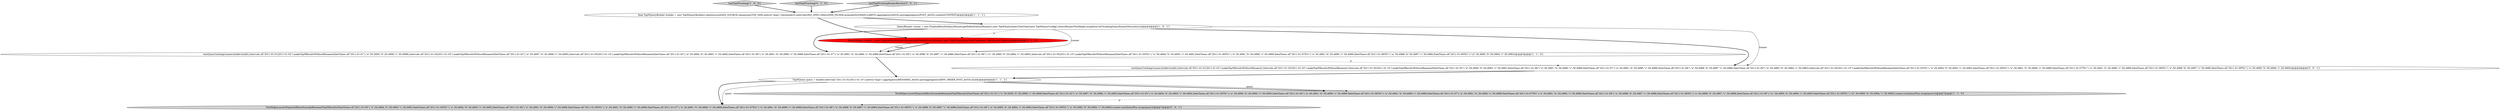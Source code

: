 digraph {
2 [style = filled, label = "testTopNCaching['1', '0', '0']", fillcolor = lightgray, shape = diamond image = "AAA0AAABBB1BBB"];
3 [style = filled, label = "final TopNQueryBuilder builder = new TopNQueryBuilder().dataSource(DATA_SOURCE).dimension(TOP_DIM).metric(\"imps\").threshold(3).intervals(SEG_SPEC).filters(DIM_FILTER).granularity(GRANULARITY).aggregators(AGGS).postAggregators(POST_AGGS).context(CONTEXT)@@@3@@@['1', '1', '1']", fillcolor = white, shape = ellipse image = "AAA0AAABBB1BBB"];
4 [style = filled, label = "TopNQuery query = builder.intervals(\"2011-01-01/2011-01-10\").metric(\"imps\").aggregators(RENAMED_AGGS).postAggregators(DIFF_ORDER_POST_AGGS).build()@@@6@@@['1', '1', '1']", fillcolor = white, shape = ellipse image = "AAA0AAABBB1BBB"];
10 [style = filled, label = "TestHelper.assertExpectedResults(makeRenamedTopNResults(DateTimes.of(\"2011-01-05\"),\"a\",50,4994,\"b\",50,4993,\"c\",50,4992,DateTimes.of(\"2011-01-05T01\"),\"a\",50,4994,\"b\",50,4993,\"c\",50,4992,DateTimes.of(\"2011-01-06\"),\"a\",50,4991,\"b\",50,4990,\"c\",50,4989,DateTimes.of(\"2011-01-06T01\"),\"a\",50,4991,\"b\",50,4990,\"c\",50,4989,DateTimes.of(\"2011-01-07\"),\"a\",50,4991,\"b\",50,4990,\"c\",50,4989,DateTimes.of(\"2011-01-07T01\"),\"a\",50,4991,\"b\",50,4990,\"c\",50,4989,DateTimes.of(\"2011-01-08\"),\"a\",50,4988,\"b\",50,4987,\"c\",50,4986,DateTimes.of(\"2011-01-08T01\"),\"a\",50,4988,\"b\",50,4987,\"c\",50,4986,DateTimes.of(\"2011-01-09\"),\"a\",50,4985,\"b\",50,4984,\"c\",50,4983,DateTimes.of(\"2011-01-09T01\"),\"a\",50,4985,\"b\",50,4984,\"c\",50,4983),runner.run(QueryPlus.wrap(query)))@@@7@@@['0', '0', '1']", fillcolor = lightgray, shape = ellipse image = "AAA0AAABBB3BBB"];
6 [style = filled, label = "testTopNCaching['0', '1', '0']", fillcolor = lightgray, shape = diamond image = "AAA0AAABBB2BBB"];
1 [style = filled, label = "TestHelper.assertExpectedResults(makeRenamedTopNResults(DateTimes.of(\"2011-01-01\"),\"a\",50,5000,\"b\",50,4999,\"c\",50,4998,DateTimes.of(\"2011-01-02\"),\"a\",50,4997,\"b\",50,4996,\"c\",50,4995,DateTimes.of(\"2011-01-05\"),\"a\",50,4994,\"b\",50,4993,\"c\",50,4992,DateTimes.of(\"2011-01-05T01\"),\"a\",50,4994,\"b\",50,4993,\"c\",50,4992,DateTimes.of(\"2011-01-06\"),\"a\",50,4991,\"b\",50,4990,\"c\",50,4989,DateTimes.of(\"2011-01-06T01\"),\"a\",50,4991,\"b\",50,4990,\"c\",50,4989,DateTimes.of(\"2011-01-07\"),\"a\",50,4991,\"b\",50,4990,\"c\",50,4989,DateTimes.of(\"2011-01-07T01\"),\"a\",50,4991,\"b\",50,4990,\"c\",50,4989,DateTimes.of(\"2011-01-08\"),\"a\",50,4988,\"b\",50,4987,\"c\",50,4986,DateTimes.of(\"2011-01-08T01\"),\"a\",50,4988,\"b\",50,4987,\"c\",50,4986,DateTimes.of(\"2011-01-09\"),\"c1\",50,4985,\"b\",50,4984,\"c\",50,4983,DateTimes.of(\"2011-01-09T01\"),\"c2\",50,4985,\"b\",50,4984,\"c\",50,4983),runner.run(QueryPlus.wrap(query)))@@@7@@@['1', '1', '0']", fillcolor = lightgray, shape = ellipse image = "AAA0AAABBB1BBB"];
7 [style = filled, label = "QueryRunner runner = new FinalizeResultsQueryRunner(getDefaultQueryRunner(),new TopNQueryQueryToolChest(new TopNQueryConfig()))@@@4@@@['0', '1', '0']", fillcolor = red, shape = ellipse image = "AAA1AAABBB2BBB"];
9 [style = filled, label = "testTopNCachingEmptyResults['0', '0', '1']", fillcolor = lightgray, shape = diamond image = "AAA0AAABBB3BBB"];
8 [style = filled, label = "testQueryCaching(runner,builder.build(),Intervals.of(\"2011-01-01/2011-01-02\"),makeTopNResultsWithoutRename(),Intervals.of(\"2011-01-02/2011-01-03\"),makeTopNResultsWithoutRename(),Intervals.of(\"2011-01-05/2011-01-10\"),makeTopNResultsWithoutRename(DateTimes.of(\"2011-01-05\"),\"a\",50,4994,\"b\",50,4993,\"c\",50,4992,DateTimes.of(\"2011-01-06\"),\"a\",50,4991,\"b\",50,4990,\"c\",50,4989,DateTimes.of(\"2011-01-07\"),\"a\",50,4991,\"b\",50,4990,\"c\",50,4989,DateTimes.of(\"2011-01-08\"),\"a\",50,4988,\"b\",50,4987,\"c\",50,4986,DateTimes.of(\"2011-01-09\"),\"a\",50,4985,\"b\",50,4984,\"c\",50,4983),Intervals.of(\"2011-01-05/2011-01-10\"),makeTopNResultsWithoutRename(DateTimes.of(\"2011-01-05T01\"),\"a\",50,4994,\"b\",50,4993,\"c\",50,4992,DateTimes.of(\"2011-01-06T01\"),\"a\",50,4991,\"b\",50,4990,\"c\",50,4989,DateTimes.of(\"2011-01-07T01\"),\"a\",50,4991,\"b\",50,4990,\"c\",50,4989,DateTimes.of(\"2011-01-08T01\"),\"a\",50,4988,\"b\",50,4987,\"c\",50,4986,DateTimes.of(\"2011-01-09T01\"),\"a\",50,4985,\"b\",50,4984,\"c\",50,4983))@@@5@@@['0', '0', '1']", fillcolor = white, shape = ellipse image = "AAA0AAABBB3BBB"];
0 [style = filled, label = "QueryRunner runner = new FinalizeResultsQueryRunner(getDefaultQueryRunner(),new TopNQueryQueryToolChest(new TopNQueryConfig(),QueryRunnerTestHelper.noopIntervalChunkingQueryRunnerDecorator()))@@@4@@@['1', '0', '1']", fillcolor = white, shape = ellipse image = "AAA0AAABBB1BBB"];
5 [style = filled, label = "testQueryCaching(runner,builder.build(),Intervals.of(\"2011-01-01/2011-01-02\"),makeTopNResultsWithoutRename(DateTimes.of(\"2011-01-01\"),\"a\",50,5000,\"b\",50,4999,\"c\",50,4998),Intervals.of(\"2011-01-02/2011-01-03\"),makeTopNResultsWithoutRename(DateTimes.of(\"2011-01-02\"),\"a\",50,4997,\"b\",50,4996,\"c\",50,4995),Intervals.of(\"2011-01-05/2011-01-10\"),makeTopNResultsWithoutRename(DateTimes.of(\"2011-01-05\"),\"a\",50,4994,\"b\",50,4993,\"c\",50,4992,DateTimes.of(\"2011-01-06\"),\"a\",50,4991,\"b\",50,4990,\"c\",50,4989,DateTimes.of(\"2011-01-07\"),\"a\",50,4991,\"b\",50,4990,\"c\",50,4989,DateTimes.of(\"2011-01-08\"),\"a\",50,4988,\"b\",50,4987,\"c\",50,4986,DateTimes.of(\"2011-01-09\"),\"c1\",50,4985,\"b\",50,4984,\"c\",50,4983),Intervals.of(\"2011-01-05/2011-01-10\"),makeTopNResultsWithoutRename(DateTimes.of(\"2011-01-05T01\"),\"a\",50,4994,\"b\",50,4993,\"c\",50,4992,DateTimes.of(\"2011-01-06T01\"),\"a\",50,4991,\"b\",50,4990,\"c\",50,4989,DateTimes.of(\"2011-01-07T01\"),\"a\",50,4991,\"b\",50,4990,\"c\",50,4989,DateTimes.of(\"2011-01-08T01\"),\"a\",50,4988,\"b\",50,4987,\"c\",50,4986,DateTimes.of(\"2011-01-09T01\"),\"c2\",50,4985,\"b\",50,4984,\"c\",50,4983))@@@5@@@['1', '1', '0']", fillcolor = white, shape = ellipse image = "AAA0AAABBB1BBB"];
5->8 [style = dashed, label="0"];
4->10 [style = bold, label=""];
3->0 [style = bold, label=""];
6->3 [style = bold, label=""];
9->3 [style = bold, label=""];
4->10 [style = solid, label="query"];
4->1 [style = bold, label=""];
7->5 [style = bold, label=""];
0->5 [style = solid, label="runner"];
8->4 [style = bold, label=""];
1->10 [style = dashed, label="0"];
3->7 [style = bold, label=""];
7->5 [style = solid, label="runner"];
0->7 [style = dashed, label="0"];
0->8 [style = solid, label="runner"];
4->1 [style = solid, label="query"];
5->4 [style = bold, label=""];
2->3 [style = bold, label=""];
0->5 [style = bold, label=""];
0->8 [style = bold, label=""];
}
